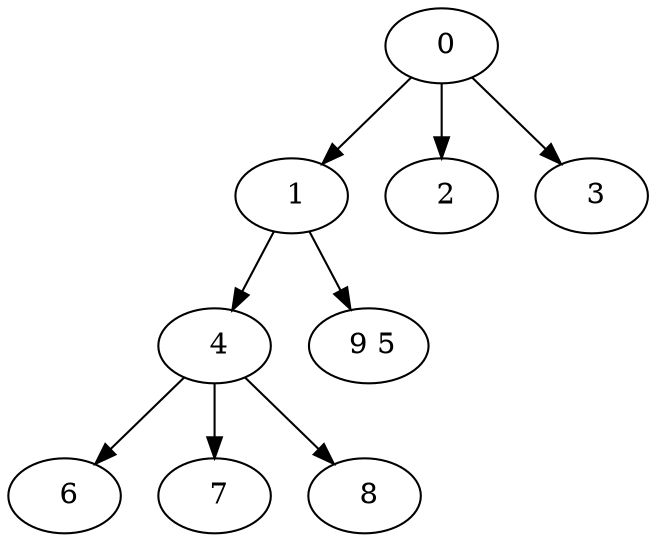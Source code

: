 digraph mytree {
" 0" -> " 1";
" 0" -> " 2";
" 0" -> " 3";
" 1" -> " 4";
" 1" -> " 9 5";
" 2";
" 3";
" 4" -> " 6";
" 4" -> " 7";
" 4" -> " 8";
" 9 5";
" 6";
" 7";
" 8";
}
